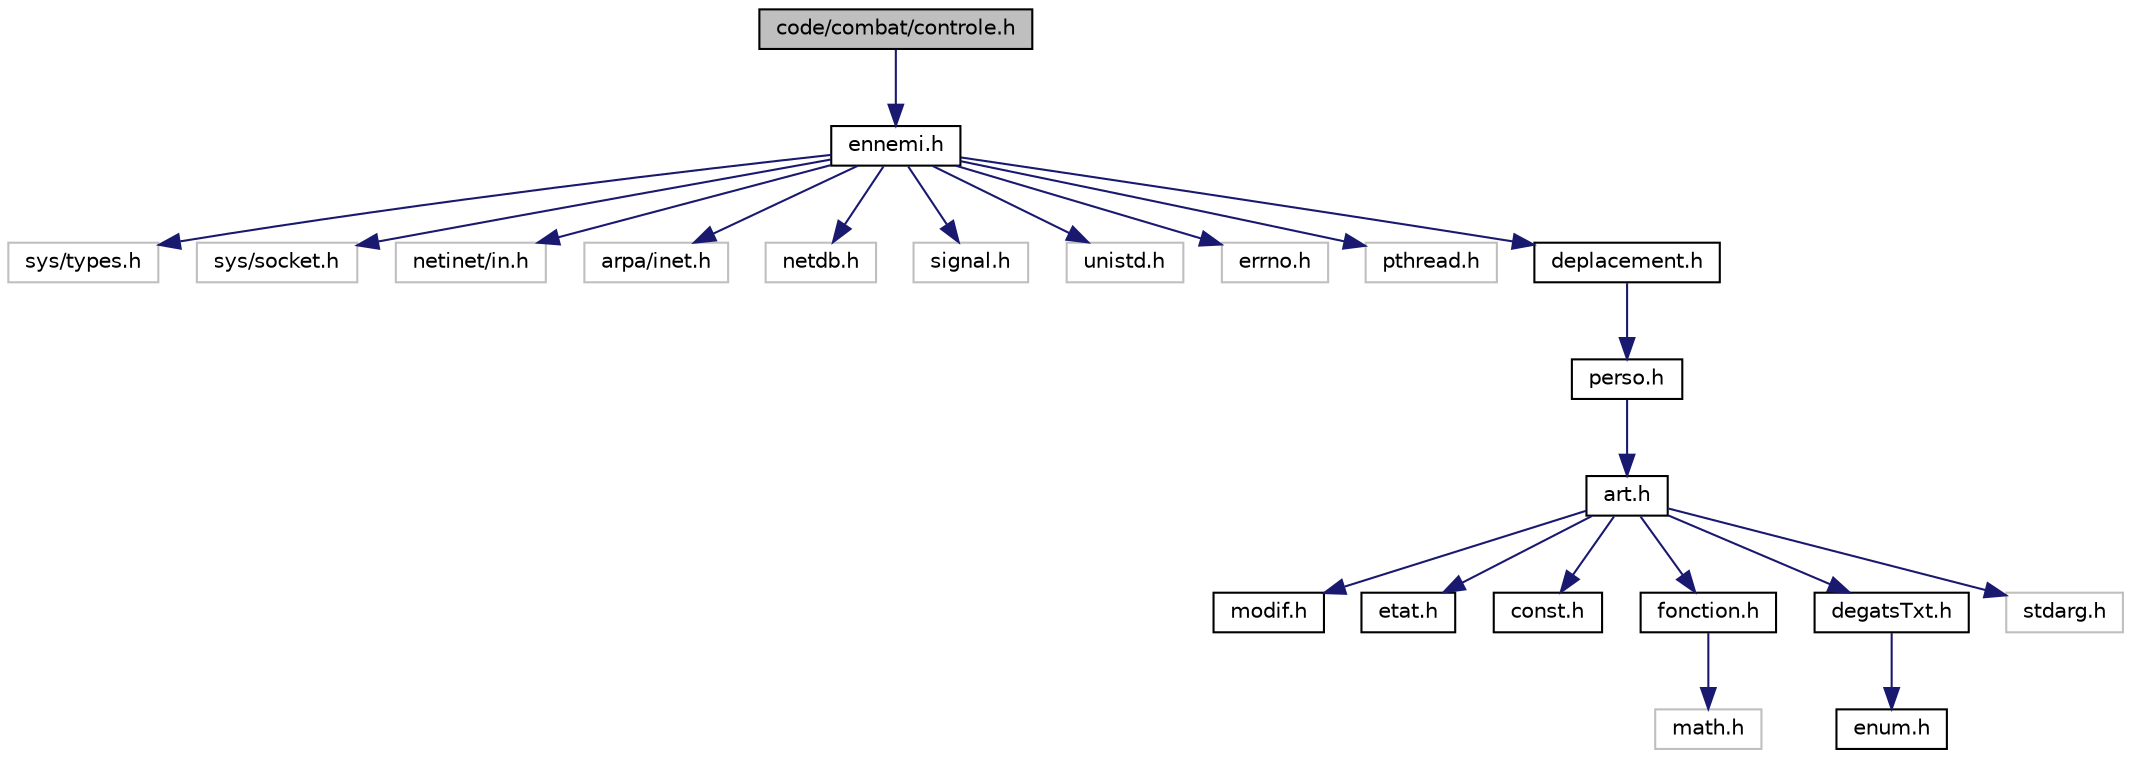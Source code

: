 digraph "code/combat/controle.h"
{
  edge [fontname="Helvetica",fontsize="10",labelfontname="Helvetica",labelfontsize="10"];
  node [fontname="Helvetica",fontsize="10",shape=record];
  Node0 [label="code/combat/controle.h",height=0.2,width=0.4,color="black", fillcolor="grey75", style="filled", fontcolor="black"];
  Node0 -> Node1 [color="midnightblue",fontsize="10",style="solid",fontname="Helvetica"];
  Node1 [label="ennemi.h",height=0.2,width=0.4,color="black", fillcolor="white", style="filled",URL="$ennemi_8h.html",tooltip="primitive des ennemis "];
  Node1 -> Node2 [color="midnightblue",fontsize="10",style="solid",fontname="Helvetica"];
  Node2 [label="sys/types.h",height=0.2,width=0.4,color="grey75", fillcolor="white", style="filled"];
  Node1 -> Node3 [color="midnightblue",fontsize="10",style="solid",fontname="Helvetica"];
  Node3 [label="sys/socket.h",height=0.2,width=0.4,color="grey75", fillcolor="white", style="filled"];
  Node1 -> Node4 [color="midnightblue",fontsize="10",style="solid",fontname="Helvetica"];
  Node4 [label="netinet/in.h",height=0.2,width=0.4,color="grey75", fillcolor="white", style="filled"];
  Node1 -> Node5 [color="midnightblue",fontsize="10",style="solid",fontname="Helvetica"];
  Node5 [label="arpa/inet.h",height=0.2,width=0.4,color="grey75", fillcolor="white", style="filled"];
  Node1 -> Node6 [color="midnightblue",fontsize="10",style="solid",fontname="Helvetica"];
  Node6 [label="netdb.h",height=0.2,width=0.4,color="grey75", fillcolor="white", style="filled"];
  Node1 -> Node7 [color="midnightblue",fontsize="10",style="solid",fontname="Helvetica"];
  Node7 [label="signal.h",height=0.2,width=0.4,color="grey75", fillcolor="white", style="filled"];
  Node1 -> Node8 [color="midnightblue",fontsize="10",style="solid",fontname="Helvetica"];
  Node8 [label="unistd.h",height=0.2,width=0.4,color="grey75", fillcolor="white", style="filled"];
  Node1 -> Node9 [color="midnightblue",fontsize="10",style="solid",fontname="Helvetica"];
  Node9 [label="errno.h",height=0.2,width=0.4,color="grey75", fillcolor="white", style="filled"];
  Node1 -> Node10 [color="midnightblue",fontsize="10",style="solid",fontname="Helvetica"];
  Node10 [label="pthread.h",height=0.2,width=0.4,color="grey75", fillcolor="white", style="filled"];
  Node1 -> Node11 [color="midnightblue",fontsize="10",style="solid",fontname="Helvetica"];
  Node11 [label="deplacement.h",height=0.2,width=0.4,color="black", fillcolor="white", style="filled",URL="$deplacement_8h.html",tooltip="primitive d&#39;interpretation des entrées claviers et structure pour le clavier "];
  Node11 -> Node12 [color="midnightblue",fontsize="10",style="solid",fontname="Helvetica"];
  Node12 [label="perso.h",height=0.2,width=0.4,color="black", fillcolor="white", style="filled",URL="$perso_8h.html",tooltip="Structure des personnages. "];
  Node12 -> Node13 [color="midnightblue",fontsize="10",style="solid",fontname="Helvetica"];
  Node13 [label="art.h",height=0.2,width=0.4,color="black", fillcolor="white", style="filled",URL="$art_8h.html",tooltip="structure et primitives des arts "];
  Node13 -> Node14 [color="midnightblue",fontsize="10",style="solid",fontname="Helvetica"];
  Node14 [label="modif.h",height=0.2,width=0.4,color="black", fillcolor="white", style="filled",URL="$modif_8h.html",tooltip="Structure qui permet de sauvegarder les valeurs de modifications des stats (valeur) pendant un certai..."];
  Node13 -> Node15 [color="midnightblue",fontsize="10",style="solid",fontname="Helvetica"];
  Node15 [label="etat.h",height=0.2,width=0.4,color="black", fillcolor="white", style="filled",URL="$etat_8h.html",tooltip="structure des etats (empoissoné, gelé, brulé) "];
  Node13 -> Node16 [color="midnightblue",fontsize="10",style="solid",fontname="Helvetica"];
  Node16 [label="const.h",height=0.2,width=0.4,color="black", fillcolor="white", style="filled",URL="$const_8h.html",tooltip="definition des constantes du programme "];
  Node13 -> Node17 [color="midnightblue",fontsize="10",style="solid",fontname="Helvetica"];
  Node17 [label="fonction.h",height=0.2,width=0.4,color="black", fillcolor="white", style="filled",URL="$fonction_8h.html",tooltip="primitive boite à outils "];
  Node17 -> Node18 [color="midnightblue",fontsize="10",style="solid",fontname="Helvetica"];
  Node18 [label="math.h",height=0.2,width=0.4,color="grey75", fillcolor="white", style="filled"];
  Node13 -> Node19 [color="midnightblue",fontsize="10",style="solid",fontname="Helvetica"];
  Node19 [label="degatsTxt.h",height=0.2,width=0.4,color="black", fillcolor="white", style="filled",URL="$degats_txt_8h.html",tooltip="primitive et structure textes qui seront affiché à l&#39;ecran "];
  Node19 -> Node20 [color="midnightblue",fontsize="10",style="solid",fontname="Helvetica"];
  Node20 [label="enum.h",height=0.2,width=0.4,color="black", fillcolor="white", style="filled",URL="$enum_8h.html",tooltip="enumeration du programme "];
  Node13 -> Node21 [color="midnightblue",fontsize="10",style="solid",fontname="Helvetica"];
  Node21 [label="stdarg.h",height=0.2,width=0.4,color="grey75", fillcolor="white", style="filled"];
}
